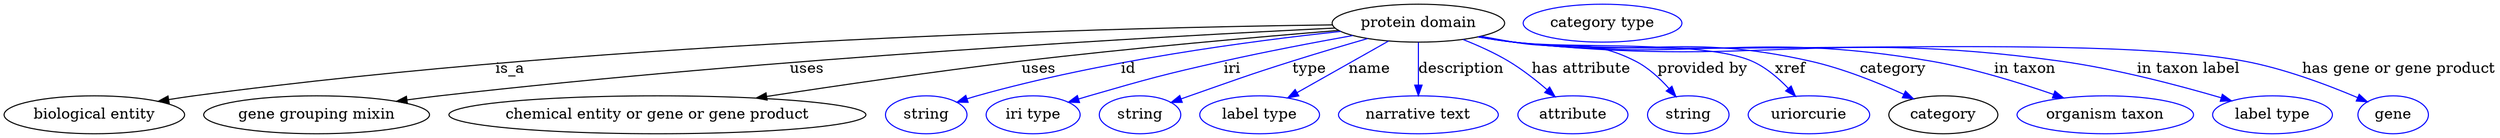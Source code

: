 digraph {
	graph [bb="0,0,2351.1,123"];
	node [label="\N"];
	"protein domain"	[height=0.5,
		label="protein domain",
		pos="1335.1,105",
		width=2.2567];
	"biological entity"	[height=0.5,
		pos="85.142,18",
		width=2.3651];
	"protein domain" -> "biological entity"	[label=is_a,
		lp="478.14,61.5",
		pos="e,145.44,30.748 1254.2,103.37 1065.1,100.99 580.16,89.698 179.14,36 171.46,34.971 163.44,33.75 155.48,32.443"];
	"gene grouping mixin"	[height=0.5,
		pos="295.14,18",
		width=2.9608];
	"protein domain" -> "gene grouping mixin"	[label=uses,
		lp="757.64,61.5",
		pos="e,370.55,30.755 1256.5,100.37 1096.7,92.514 723.16,71.731 411.14,36 401.28,34.871 390.97,33.556 380.74,32.166"];
	"chemical entity or gene or gene product"	[height=0.5,
		pos="617.14,18",
		width=5.4703];
	"protein domain" -> "chemical entity or gene or gene product"	[label=uses,
		lp="976.64,61.5",
		pos="e,710.14,33.884 1260,98.133 1184.2,91.947 1063.9,81.391 960.14,69 879.44,59.358 788.41,45.972 720.42,35.477"];
	id	[color=blue,
		height=0.5,
		label=string,
		pos="870.14,18",
		width=1.0652];
	"protein domain" -> id	[color=blue,
		label=id,
		lp="1061.1,61.5",
		pos="e,899.14,29.948 1261.7,97.151 1177.6,88.127 1036,69.351 918.14,36 915.04,35.121 911.84,34.148 908.65,33.124",
		style=solid];
	iri	[color=blue,
		height=0.5,
		label="iri type",
		pos="971.14,18",
		width=1.2277];
	"protein domain" -> iri	[color=blue,
		label=iri,
		lp="1159.1,61.5",
		pos="e,1004.8,29.865 1273.2,93.299 1237.4,86.849 1191.6,78.131 1151.1,69 1094.7,56.251 1080.8,52.03 1025.1,36 1021.6,34.988 1018,33.911 \
1014.4,32.81",
		style=solid];
	type	[color=blue,
		height=0.5,
		label=string,
		pos="1072.1,18",
		width=1.0652];
	"protein domain" -> type	[color=blue,
		label=type,
		lp="1232.1,61.5",
		pos="e,1101.4,29.697 1287.2,90.405 1265.5,84.103 1239.4,76.386 1216.1,69 1172.7,55.239 1162.1,51.079 1119.1,36 1116.5,35.057 1113.7,34.077 \
1110.9,33.084",
		style=solid];
	name	[color=blue,
		height=0.5,
		label="label type",
		pos="1185.1,18",
		width=1.5707];
	"protein domain" -> name	[color=blue,
		label=name,
		lp="1289.1,61.5",
		pos="e,1211.7,34.06 1306.9,88.012 1282.5,74.16 1247,54.052 1220.6,39.111",
		style=solid];
	description	[color=blue,
		height=0.5,
		label="narrative text",
		pos="1335.1,18",
		width=2.0943];
	"protein domain" -> description	[color=blue,
		label=description,
		lp="1375.6,61.5",
		pos="e,1335.1,36.175 1335.1,86.799 1335.1,75.163 1335.1,59.548 1335.1,46.237",
		style=solid];
	"has attribute"	[color=blue,
		height=0.5,
		label=attribute,
		pos="1480.1,18",
		width=1.4443];
	"protein domain" -> "has attribute"	[color=blue,
		label="has attribute",
		lp="1489.1,61.5",
		pos="e,1463.4,35.382 1377.4,89.519 1391.5,83.955 1406.9,76.994 1420.1,69 1432.7,61.411 1445.4,51.287 1455.9,42.134",
		style=solid];
	"provided by"	[color=blue,
		height=0.5,
		label=string,
		pos="1588.1,18",
		width=1.0652];
	"protein domain" -> "provided by"	[color=blue,
		label="provided by",
		lp="1602.6,61.5",
		pos="e,1576.7,35.698 1394.2,92.578 1404.5,90.66 1415.1,88.732 1425.1,87 1476.1,78.198 1494.3,92.914 1540.1,69 1551.7,62.977 1562.1,53.104 \
1570.2,43.715",
		style=solid];
	xref	[color=blue,
		height=0.5,
		label=uriorcurie,
		pos="1702.1,18",
		width=1.5887];
	"protein domain" -> xref	[color=blue,
		label=xref,
		lp="1685.6,61.5",
		pos="e,1689.7,35.575 1392.6,92.202 1403.4,90.257 1414.6,88.417 1425.1,87 1474.6,80.356 1603.5,89.282 1649.1,69 1662.1,63.243 1673.9,52.948 \
1683,43.189",
		style=solid];
	category	[height=0.5,
		pos="1829.1,18",
		width=1.4263];
	"protein domain" -> category	[color=blue,
		label=category,
		lp="1781.6,61.5",
		pos="e,1801.2,33.17 1392.1,92.152 1403,90.188 1414.4,88.354 1425.1,87 1548.4,71.439 1582.9,96.416 1704.1,69 1734.7,62.08 1767.6,48.677 \
1791.9,37.488",
		style=solid];
	"in taxon"	[color=blue,
		height=0.5,
		label="organism taxon",
		pos="1982.1,18",
		width=2.3109];
	"protein domain" -> "in taxon"	[color=blue,
		label="in taxon",
		lp="1906.1,61.5",
		pos="e,1942.8,33.947 1392.1,91.991 1403,90.042 1414.4,88.255 1425.1,87 1598.4,66.764 1645.3,98.517 1817.1,69 1857,62.16 1900.7,48.624 \
1933.1,37.36",
		style=solid];
	"in taxon label"	[color=blue,
		height=0.5,
		label="label type",
		pos="2140.1,18",
		width=1.5707];
	"protein domain" -> "in taxon label"	[color=blue,
		label="in taxon label",
		lp="2060.6,61.5",
		pos="e,2101.3,31.271 1391.6,91.982 1402.7,90.008 1414.2,88.214 1425.1,87 1652.3,61.714 1712.7,100.3 1939.1,69 1992,61.691 2051.1,46.05 \
2091.5,34.196",
		style=solid];
	"has gene or gene product"	[color=blue,
		height=0.5,
		label=gene,
		pos="2254.1,18",
		width=0.92075];
	"protein domain" -> "has gene or gene product"	[color=blue,
		label="has gene or gene product",
		lp="2259.6,61.5",
		pos="e,2229.8,30.278 1391.6,91.905 1402.7,89.938 1414.2,88.165 1425.1,87 1577.2,70.754 1962.8,96.902 2113.1,69 2151.1,61.964 2192.4,46.268 \
2220.5,34.325",
		style=solid];
	"named thing_category"	[color=blue,
		height=0.5,
		label="category type",
		pos="1509.1,105",
		width=2.0762];
}
